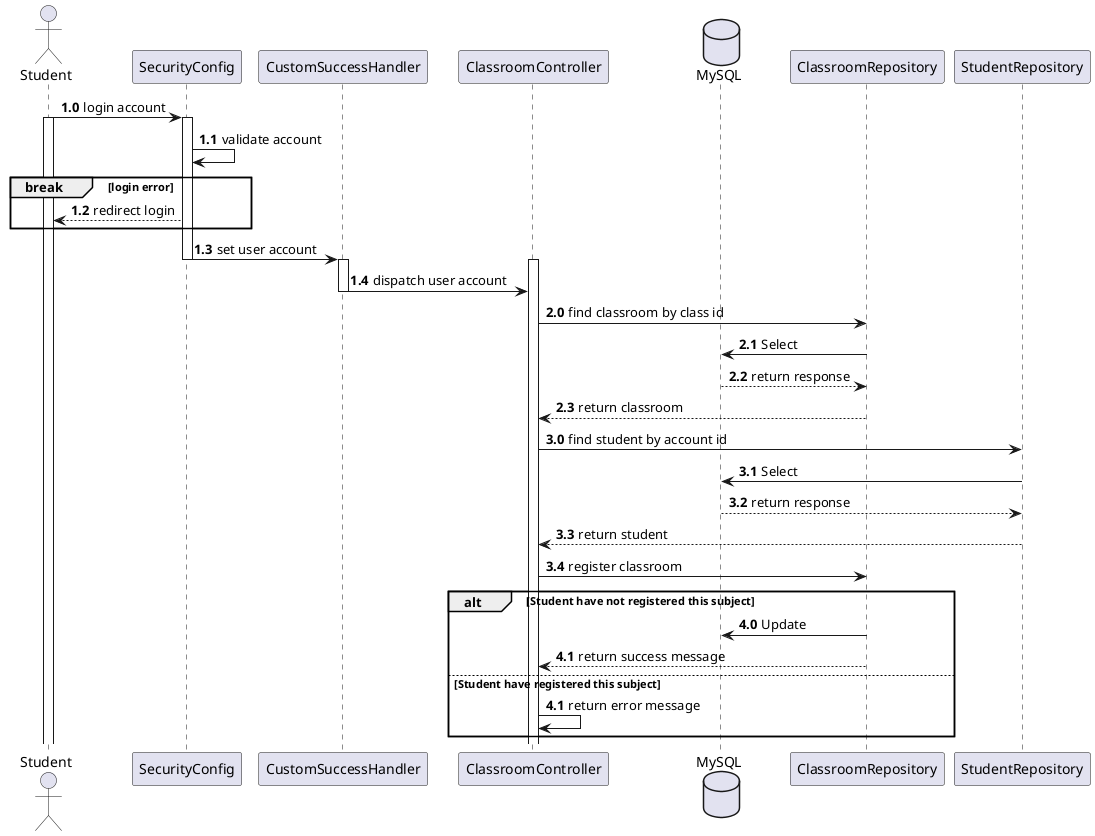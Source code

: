 @startuml
Actor Student
participant SecurityConfig
participant CustomSuccessHandler
participant ClassroomController
database MySQL
participant ClassroomRepository
participant StudentRepository

autonumber 1.0
Student -> SecurityConfig: login account

activate Student
activate SecurityConfig
autonumber 1.1
SecurityConfig -> SecurityConfig: validate account
break login error
SecurityConfig --> Student: redirect login
end

SecurityConfig -> CustomSuccessHandler: set user account
deactivate SecurityConfig

activate ClassroomController
activate CustomSuccessHandler

CustomSuccessHandler -> ClassroomController: dispatch user account
deactivate CustomSuccessHandler

autonumber 2.0
ClassroomController -> ClassroomRepository: find classroom by class id
ClassroomRepository -> MySQL: Select
MySQL --> ClassroomRepository: return response
ClassroomRepository --> ClassroomController: return classroom
autonumber 3.0

ClassroomController -> StudentRepository: find student by account id
StudentRepository -> MySQL: Select
MySQL --> StudentRepository: return response
StudentRepository --> ClassroomController: return student
 ClassroomController -> ClassroomRepository: register classroom
autonumber 4.0
alt Student have not registered this subject

    ClassroomRepository ->MySQL: Update
    ClassroomRepository --> ClassroomController: return success message
autonumber 4.1
else Student have registered this subject
    ClassroomController ->ClassroomController: return error message
end


@enduml